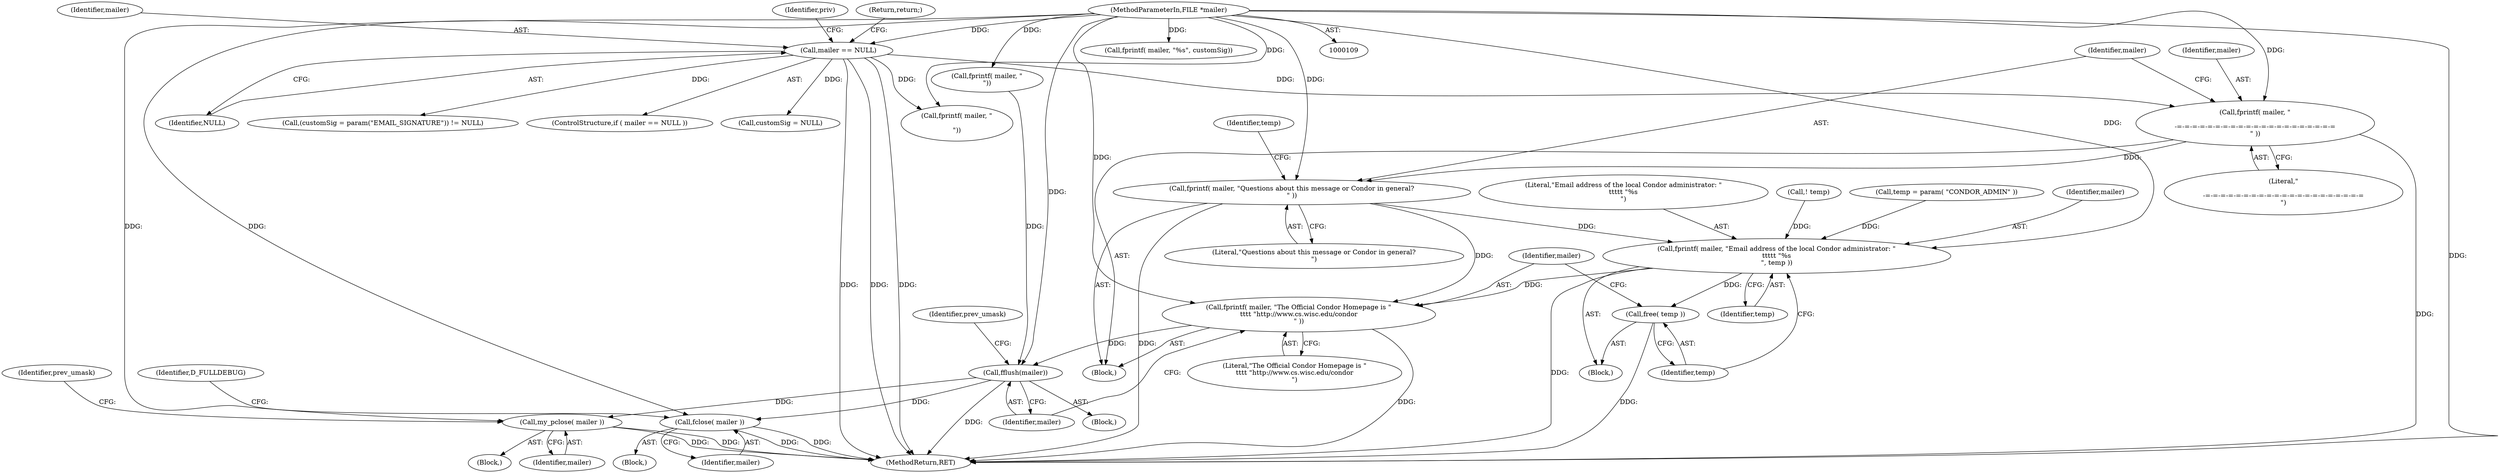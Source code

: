 digraph "0_htcondor_5e5571d1a431eb3c61977b6dd6ec90186ef79867_12@API" {
"1000150" [label="(Call,fprintf( mailer, \"\n\n-=-=-=-=-=-=-=-=-=-=-=-=-=-=-=-=-=-=-=-=-=\n\" ))"];
"1000117" [label="(Call,mailer == NULL)"];
"1000110" [label="(MethodParameterIn,FILE *mailer)"];
"1000153" [label="(Call,fprintf( mailer, \"Questions about this message or Condor in general?\n\" ))"];
"1000171" [label="(Call,fprintf( mailer, \"Email address of the local Condor administrator: \"\n\t\t\t\t\t \"%s\n\", temp ))"];
"1000175" [label="(Call,free( temp ))"];
"1000177" [label="(Call,fprintf( mailer, \"The Official Condor Homepage is \"\n\t\t\t\t \"http://www.cs.wisc.edu/condor\n\" ))"];
"1000180" [label="(Call,fflush(mailer))"];
"1000191" [label="(Call,my_pclose( mailer ))"];
"1000199" [label="(Call,fclose( mailer ))"];
"1000116" [label="(ControlStructure,if ( mailer == NULL ))"];
"1000143" [label="(Call,fprintf( mailer, \"\n\"))"];
"1000173" [label="(Literal,\"Email address of the local Condor administrator: \"\n\t\t\t\t\t \"%s\n\")"];
"1000161" [label="(Call,! temp)"];
"1000190" [label="(Block,)"];
"1000177" [label="(Call,fprintf( mailer, \"The Official Condor Homepage is \"\n\t\t\t\t \"http://www.cs.wisc.edu/condor\n\" ))"];
"1000194" [label="(Block,)"];
"1000192" [label="(Identifier,mailer)"];
"1000150" [label="(Call,fprintf( mailer, \"\n\n-=-=-=-=-=-=-=-=-=-=-=-=-=-=-=-=-=-=-=-=-=\n\" ))"];
"1000200" [label="(Identifier,mailer)"];
"1000118" [label="(Identifier,mailer)"];
"1000123" [label="(Identifier,priv)"];
"1000152" [label="(Literal,\"\n\n-=-=-=-=-=-=-=-=-=-=-=-=-=-=-=-=-=-=-=-=-=\n\")"];
"1000125" [label="(Call,customSig = NULL)"];
"1000155" [label="(Literal,\"Questions about this message or Condor in general?\n\")"];
"1000119" [label="(Identifier,NULL)"];
"1000174" [label="(Identifier,temp)"];
"1000164" [label="(Call,temp = param( \"CONDOR_ADMIN\" ))"];
"1000191" [label="(Call,my_pclose( mailer ))"];
"1000110" [label="(MethodParameterIn,FILE *mailer)"];
"1000129" [label="(Call,(customSig = param(\"EMAIL_SIGNATURE\")) != NULL)"];
"1000171" [label="(Call,fprintf( mailer, \"Email address of the local Condor administrator: \"\n\t\t\t\t\t \"%s\n\", temp ))"];
"1000157" [label="(Identifier,temp)"];
"1000183" [label="(Identifier,prev_umask)"];
"1000178" [label="(Identifier,mailer)"];
"1000199" [label="(Call,fclose( mailer ))"];
"1000117" [label="(Call,mailer == NULL)"];
"1000176" [label="(Identifier,temp)"];
"1000170" [label="(Block,)"];
"1000121" [label="(Return,return;)"];
"1000111" [label="(Block,)"];
"1000235" [label="(Identifier,prev_umask)"];
"1000139" [label="(Call,fprintf( mailer, \"%s\", customSig))"];
"1000175" [label="(Call,free( temp ))"];
"1000180" [label="(Call,fflush(mailer))"];
"1000149" [label="(Block,)"];
"1000238" [label="(MethodReturn,RET)"];
"1000153" [label="(Call,fprintf( mailer, \"Questions about this message or Condor in general?\n\" ))"];
"1000154" [label="(Identifier,mailer)"];
"1000172" [label="(Identifier,mailer)"];
"1000179" [label="(Literal,\"The Official Condor Homepage is \"\n\t\t\t\t \"http://www.cs.wisc.edu/condor\n\")"];
"1000181" [label="(Identifier,mailer)"];
"1000202" [label="(Identifier,D_FULLDEBUG)"];
"1000151" [label="(Identifier,mailer)"];
"1000136" [label="(Call,fprintf( mailer, \"\n\n\"))"];
"1000150" -> "1000149"  [label="AST: "];
"1000150" -> "1000152"  [label="CFG: "];
"1000151" -> "1000150"  [label="AST: "];
"1000152" -> "1000150"  [label="AST: "];
"1000154" -> "1000150"  [label="CFG: "];
"1000150" -> "1000238"  [label="DDG: "];
"1000117" -> "1000150"  [label="DDG: "];
"1000110" -> "1000150"  [label="DDG: "];
"1000150" -> "1000153"  [label="DDG: "];
"1000117" -> "1000116"  [label="AST: "];
"1000117" -> "1000119"  [label="CFG: "];
"1000118" -> "1000117"  [label="AST: "];
"1000119" -> "1000117"  [label="AST: "];
"1000121" -> "1000117"  [label="CFG: "];
"1000123" -> "1000117"  [label="CFG: "];
"1000117" -> "1000238"  [label="DDG: "];
"1000117" -> "1000238"  [label="DDG: "];
"1000117" -> "1000238"  [label="DDG: "];
"1000110" -> "1000117"  [label="DDG: "];
"1000117" -> "1000125"  [label="DDG: "];
"1000117" -> "1000129"  [label="DDG: "];
"1000117" -> "1000136"  [label="DDG: "];
"1000110" -> "1000109"  [label="AST: "];
"1000110" -> "1000238"  [label="DDG: "];
"1000110" -> "1000136"  [label="DDG: "];
"1000110" -> "1000139"  [label="DDG: "];
"1000110" -> "1000143"  [label="DDG: "];
"1000110" -> "1000153"  [label="DDG: "];
"1000110" -> "1000171"  [label="DDG: "];
"1000110" -> "1000177"  [label="DDG: "];
"1000110" -> "1000180"  [label="DDG: "];
"1000110" -> "1000191"  [label="DDG: "];
"1000110" -> "1000199"  [label="DDG: "];
"1000153" -> "1000149"  [label="AST: "];
"1000153" -> "1000155"  [label="CFG: "];
"1000154" -> "1000153"  [label="AST: "];
"1000155" -> "1000153"  [label="AST: "];
"1000157" -> "1000153"  [label="CFG: "];
"1000153" -> "1000238"  [label="DDG: "];
"1000153" -> "1000171"  [label="DDG: "];
"1000153" -> "1000177"  [label="DDG: "];
"1000171" -> "1000170"  [label="AST: "];
"1000171" -> "1000174"  [label="CFG: "];
"1000172" -> "1000171"  [label="AST: "];
"1000173" -> "1000171"  [label="AST: "];
"1000174" -> "1000171"  [label="AST: "];
"1000176" -> "1000171"  [label="CFG: "];
"1000171" -> "1000238"  [label="DDG: "];
"1000161" -> "1000171"  [label="DDG: "];
"1000164" -> "1000171"  [label="DDG: "];
"1000171" -> "1000175"  [label="DDG: "];
"1000171" -> "1000177"  [label="DDG: "];
"1000175" -> "1000170"  [label="AST: "];
"1000175" -> "1000176"  [label="CFG: "];
"1000176" -> "1000175"  [label="AST: "];
"1000178" -> "1000175"  [label="CFG: "];
"1000175" -> "1000238"  [label="DDG: "];
"1000177" -> "1000149"  [label="AST: "];
"1000177" -> "1000179"  [label="CFG: "];
"1000178" -> "1000177"  [label="AST: "];
"1000179" -> "1000177"  [label="AST: "];
"1000181" -> "1000177"  [label="CFG: "];
"1000177" -> "1000238"  [label="DDG: "];
"1000177" -> "1000180"  [label="DDG: "];
"1000180" -> "1000111"  [label="AST: "];
"1000180" -> "1000181"  [label="CFG: "];
"1000181" -> "1000180"  [label="AST: "];
"1000183" -> "1000180"  [label="CFG: "];
"1000180" -> "1000238"  [label="DDG: "];
"1000143" -> "1000180"  [label="DDG: "];
"1000180" -> "1000191"  [label="DDG: "];
"1000180" -> "1000199"  [label="DDG: "];
"1000191" -> "1000190"  [label="AST: "];
"1000191" -> "1000192"  [label="CFG: "];
"1000192" -> "1000191"  [label="AST: "];
"1000235" -> "1000191"  [label="CFG: "];
"1000191" -> "1000238"  [label="DDG: "];
"1000191" -> "1000238"  [label="DDG: "];
"1000199" -> "1000194"  [label="AST: "];
"1000199" -> "1000200"  [label="CFG: "];
"1000200" -> "1000199"  [label="AST: "];
"1000202" -> "1000199"  [label="CFG: "];
"1000199" -> "1000238"  [label="DDG: "];
"1000199" -> "1000238"  [label="DDG: "];
}
